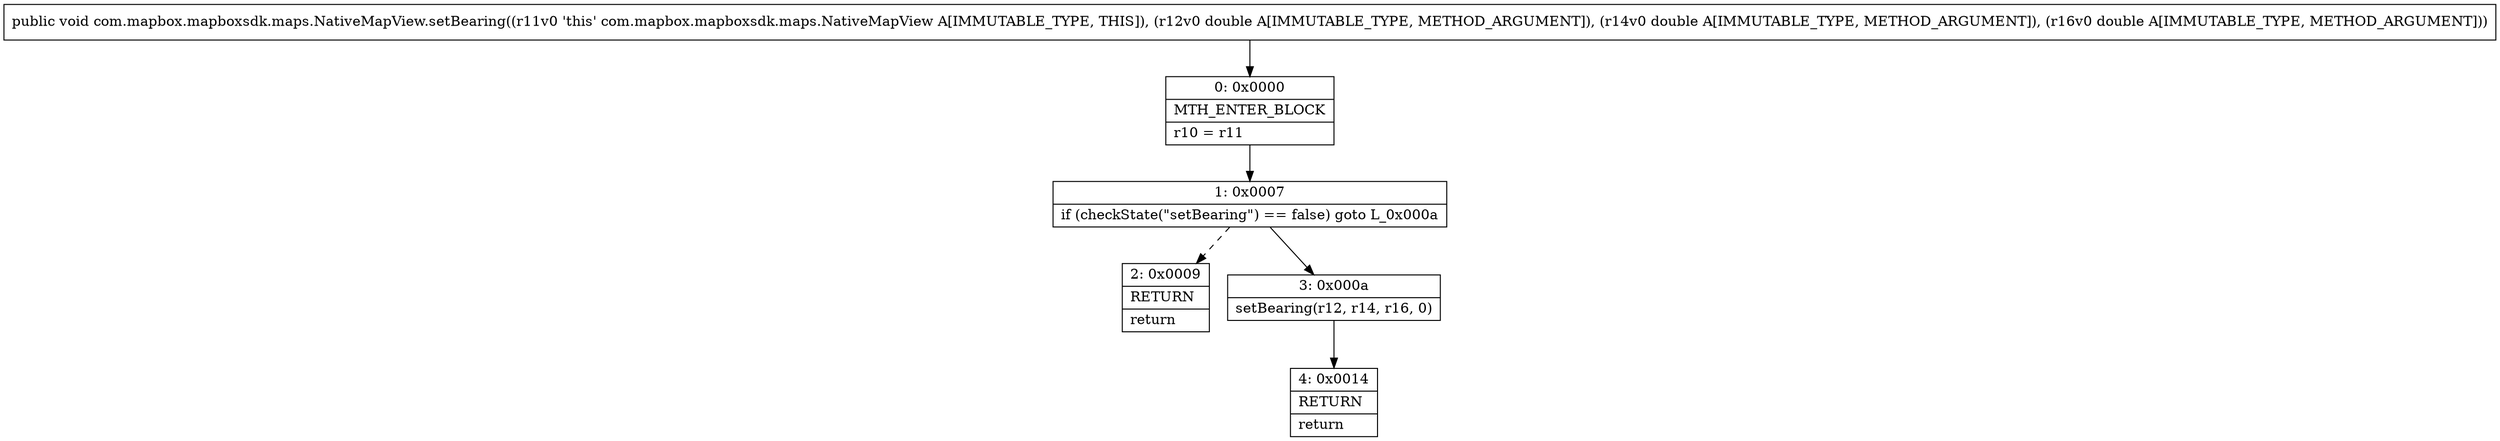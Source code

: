 digraph "CFG forcom.mapbox.mapboxsdk.maps.NativeMapView.setBearing(DDD)V" {
Node_0 [shape=record,label="{0\:\ 0x0000|MTH_ENTER_BLOCK\l|r10 = r11\l}"];
Node_1 [shape=record,label="{1\:\ 0x0007|if (checkState(\"setBearing\") == false) goto L_0x000a\l}"];
Node_2 [shape=record,label="{2\:\ 0x0009|RETURN\l|return\l}"];
Node_3 [shape=record,label="{3\:\ 0x000a|setBearing(r12, r14, r16, 0)\l}"];
Node_4 [shape=record,label="{4\:\ 0x0014|RETURN\l|return\l}"];
MethodNode[shape=record,label="{public void com.mapbox.mapboxsdk.maps.NativeMapView.setBearing((r11v0 'this' com.mapbox.mapboxsdk.maps.NativeMapView A[IMMUTABLE_TYPE, THIS]), (r12v0 double A[IMMUTABLE_TYPE, METHOD_ARGUMENT]), (r14v0 double A[IMMUTABLE_TYPE, METHOD_ARGUMENT]), (r16v0 double A[IMMUTABLE_TYPE, METHOD_ARGUMENT])) }"];
MethodNode -> Node_0;
Node_0 -> Node_1;
Node_1 -> Node_2[style=dashed];
Node_1 -> Node_3;
Node_3 -> Node_4;
}

